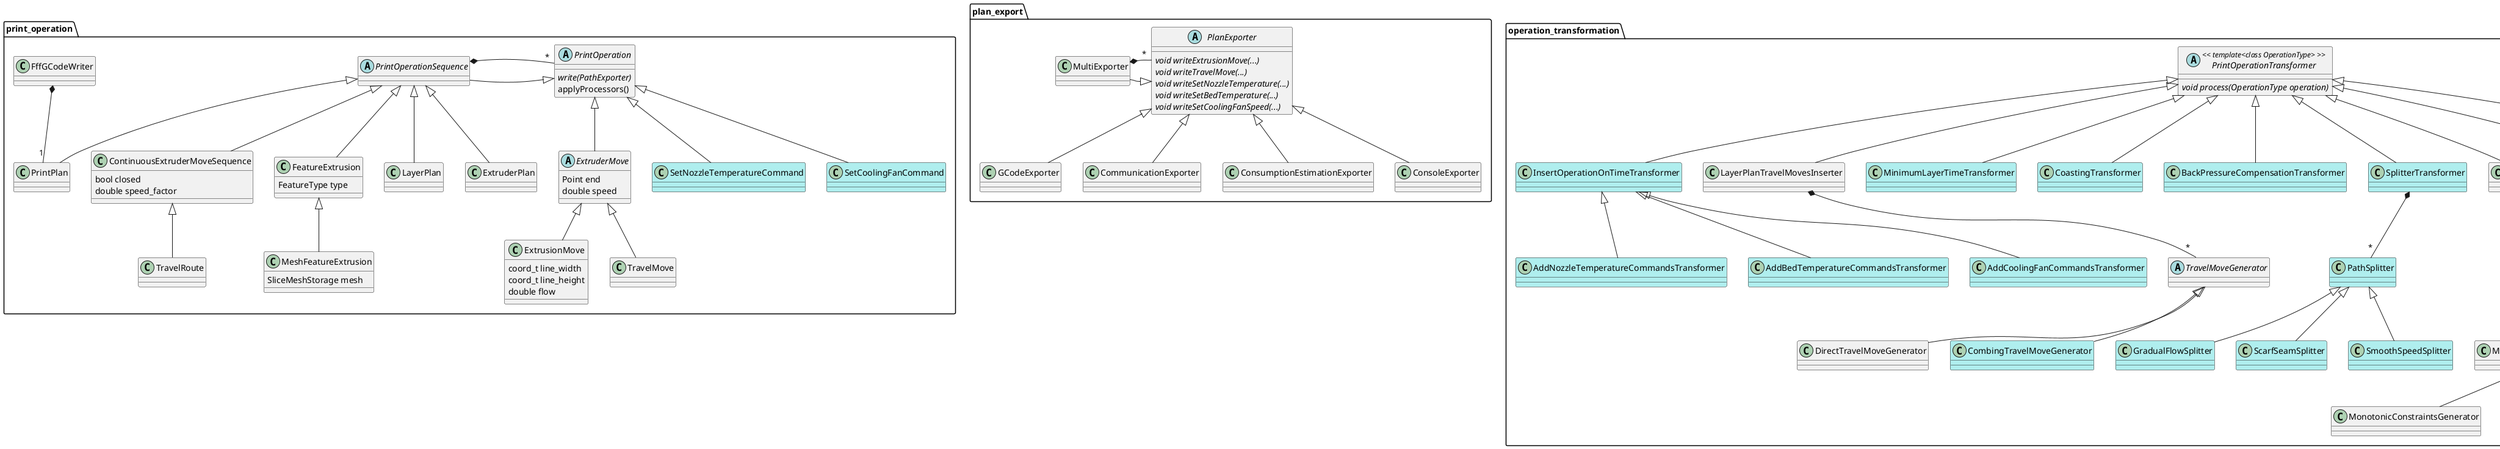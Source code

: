 @startuml
package "print_operation" {
  FffGCodeWriter *-- "1" PrintPlan

  abstract class PrintOperation {
    {abstract} write(PathExporter)
    applyProcessors()
  }

  abstract PrintOperationSequence
  abstract ExtruderMove

  PrintOperationSequence -left-|> PrintOperation
  PrintOperationSequence *-- "*" PrintOperation

  LayerPlan -up-|> PrintOperationSequence
  ExtruderPlan -up-|> PrintOperationSequence
  ContinuousExtruderMoveSequence -up-|> PrintOperationSequence
  PrintPlan -up-|> PrintOperationSequence
  MeshFeatureExtrusion -up-|> FeatureExtrusion

  ExtruderMove -up-|> PrintOperation
  ExtrusionMove -up-|> ExtruderMove
  TravelMove -up-|> ExtruderMove

  class SetNozzleTemperatureCommand #paleturquoise
  SetNozzleTemperatureCommand -up-|> PrintOperation
  class SetCoolingFanCommand #paleturquoise
  SetCoolingFanCommand -up-|> PrintOperation

  FeatureExtrusion -up-|> PrintOperationSequence
  TravelRoute -up-|> ContinuousExtruderMoveSequence
}
package "plan_export" {
  abstract PlanExporter {
      {abstract} void writeExtrusionMove(...)
      {abstract} void writeTravelMove(...)
      {abstract} void writeSetNozzleTemperature(...)
      {abstract} void writeSetBedTemperature(...)
      {abstract} void writeSetCoolingFanSpeed(...)
  }

  GCodeExporter -up-|> PlanExporter
  CommunicationExporter -up-|> PlanExporter
  MultiExporter -right-|> PlanExporter
  ConsumptionEstimationExporter -up-|> PlanExporter
  ConsoleExporter -up-|> PlanExporter

  MultiExporter *-- "*" PlanExporter
}

ExtruderMove : Point end
ExtruderMove : double speed

ExtrusionMove : coord_t line_width
ExtrusionMove : coord_t line_height
ExtrusionMove : double flow

FeatureExtrusion : FeatureType type

MeshFeatureExtrusion : SliceMeshStorage mesh

ContinuousExtruderMoveSequence : bool closed
ContinuousExtruderMoveSequence : double speed_factor

package "operation_transformation" {
  abstract PrintOperationTransformer << template<class OperationType> >> {
    {abstract} void process(OperationType operation)
  }

  LayerPlanTravelMovesInserter -up-|> PrintOperationTransformer
  MinimumLayerTimeTransformer -up-|> PrintOperationTransformer
  CoastingTransformer -up-|> PrintOperationTransformer
  BackPressureCompensationTransformer -up-|> PrintOperationTransformer
  SplitterTransformer -up-|> PrintOperationTransformer
  AddNozzleTemperatureCommandsTransformer -up-|> InsertOperationOnTimeTransformer
  AddBedTemperatureCommandsTransformer -up-|> InsertOperationOnTimeTransformer
  AddCoolingFanCommandsTransformer -up-|> InsertOperationOnTimeTransformer
  InsertOperationOnTimeTransformer -up-|> PrintOperationTransformer
  SkirtBrimAppender -up-|> PrintOperationTransformer
  PrimeTowerAppender -up-|> PrintOperationTransformer

  LayerPlanTravelMovesInserter *-- "*" TravelMoveGenerator
  abstract TravelMoveGenerator
  DirectTravelMoveGenerator -up-|> TravelMoveGenerator
  CombingTravelMoveGenerator -up-|> TravelMoveGenerator

  BedAdhesionConstraintsGenerator -up-|> FeatureExtrusionsConstraintsGenerator
  MeshFeaturesConstraintsGenerator -up-|> FeatureExtrusionsConstraintsGenerator

  MonotonicConstraintsGenerator -up-|> MoveSequencesConstraintsGenerator

  ExtruderPlanScheduler -up-|> PrintOperationTransformer
  class FeatureExtrusionScheduler
  ExtruderPlanScheduler *-- "*" FeatureExtrusionScheduler
  FeatureExtrusionScheduler *-- "*" FeatureExtrusionsConstraintsGenerator
  FeatureExtrusionScheduler *-- "*" MoveSequencesConstraintsGenerator

  SplitterTransformer *-- "*" PathSplitter

  abstract PathSplitter
  GradualFlowSplitter -up-|> PathSplitter
  ScarfSeamSplitter -up-|> PathSplitter
  SmoothSpeedSplitter -up-|> PathSplitter

  class InsertOperationOnTimeTransformer #paleturquoise
  class AddNozzleTemperatureCommandsTransformer #paleturquoise
  class AddBedTemperatureCommandsTransformer #paleturquoise
  class AddCoolingFanCommandsTransformer #paleturquoise
  class CombingTravelMoveGenerator #paleturquoise
  class MinimumLayerTimeTransformer #paleturquoise
  class CoastingTransformer #paleturquoise
  class BackPressureCompensationTransformer #paleturquoise
  class SplitterTransformer #paleturquoise
  class PathSplitter #paleturquoise
  class GradualFlowSplitter #paleturquoise
  class ScarfSeamSplitter #paleturquoise
  class SmoothSpeedSplitter #paleturquoise
  class PrimeTowerAppender #paleturquoise
}

package "feature_generation" {
  abstract FeatureGenerator {
    {abstract} generateFeatures(layer_index, extruder_plans)
  }

  MeshFeatureGenerator -up-|> FeatureGenerator
  NormalSupportGenerator -up-|> FeatureGenerator
  TreeSupportGenerator -up-|> FeatureGenerator
  OozeShieldGenerator -up-|> FeatureGenerator

  class MeshFeatureGenerator #paleturquoise
  class NormalSupportGenerator #paleturquoise
  class TreeSupportGenerator #paleturquoise
  class OozeShieldGenerator #paleturquoise
}
@enduml
